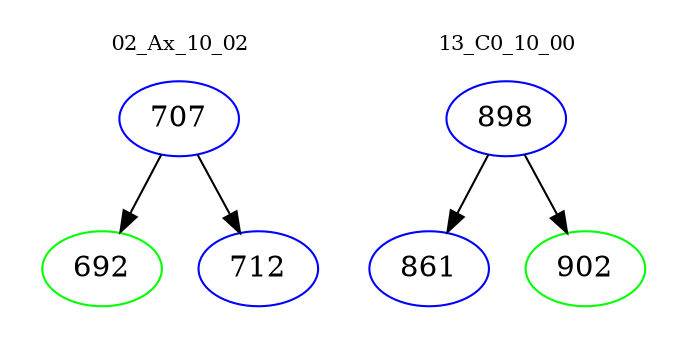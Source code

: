 digraph{
subgraph cluster_0 {
color = white
label = "02_Ax_10_02";
fontsize=10;
T0_707 [label="707", color="blue"]
T0_707 -> T0_692 [color="black"]
T0_692 [label="692", color="green"]
T0_707 -> T0_712 [color="black"]
T0_712 [label="712", color="blue"]
}
subgraph cluster_1 {
color = white
label = "13_C0_10_00";
fontsize=10;
T1_898 [label="898", color="blue"]
T1_898 -> T1_861 [color="black"]
T1_861 [label="861", color="blue"]
T1_898 -> T1_902 [color="black"]
T1_902 [label="902", color="green"]
}
}
